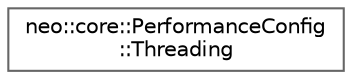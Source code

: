 digraph "Graphical Class Hierarchy"
{
 // LATEX_PDF_SIZE
  bgcolor="transparent";
  edge [fontname=Helvetica,fontsize=10,labelfontname=Helvetica,labelfontsize=10];
  node [fontname=Helvetica,fontsize=10,shape=box,height=0.2,width=0.4];
  rankdir="LR";
  Node0 [id="Node000000",label="neo::core::PerformanceConfig\l::Threading",height=0.2,width=0.4,color="grey40", fillcolor="white", style="filled",URL="$structneo_1_1core_1_1_performance_config_1_1_threading.html",tooltip=" "];
}
